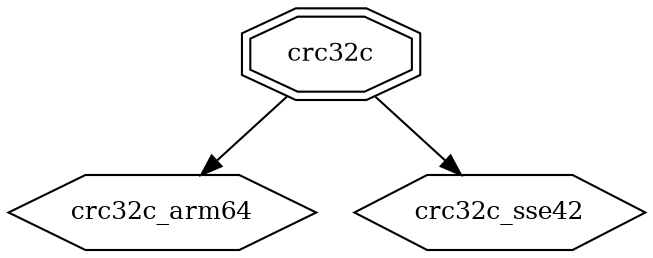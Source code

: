 digraph "crc32c" {
node [
  fontsize = "12"
];
    "node6" [ label = "crc32c", shape = doubleoctagon ];
    "node7" [ label = "crc32c_arm64", shape = hexagon ];
    "node6" -> "node7"  // crc32c -> crc32c_arm64
    "node8" [ label = "crc32c_sse42", shape = hexagon ];
    "node6" -> "node8"  // crc32c -> crc32c_sse42
}
